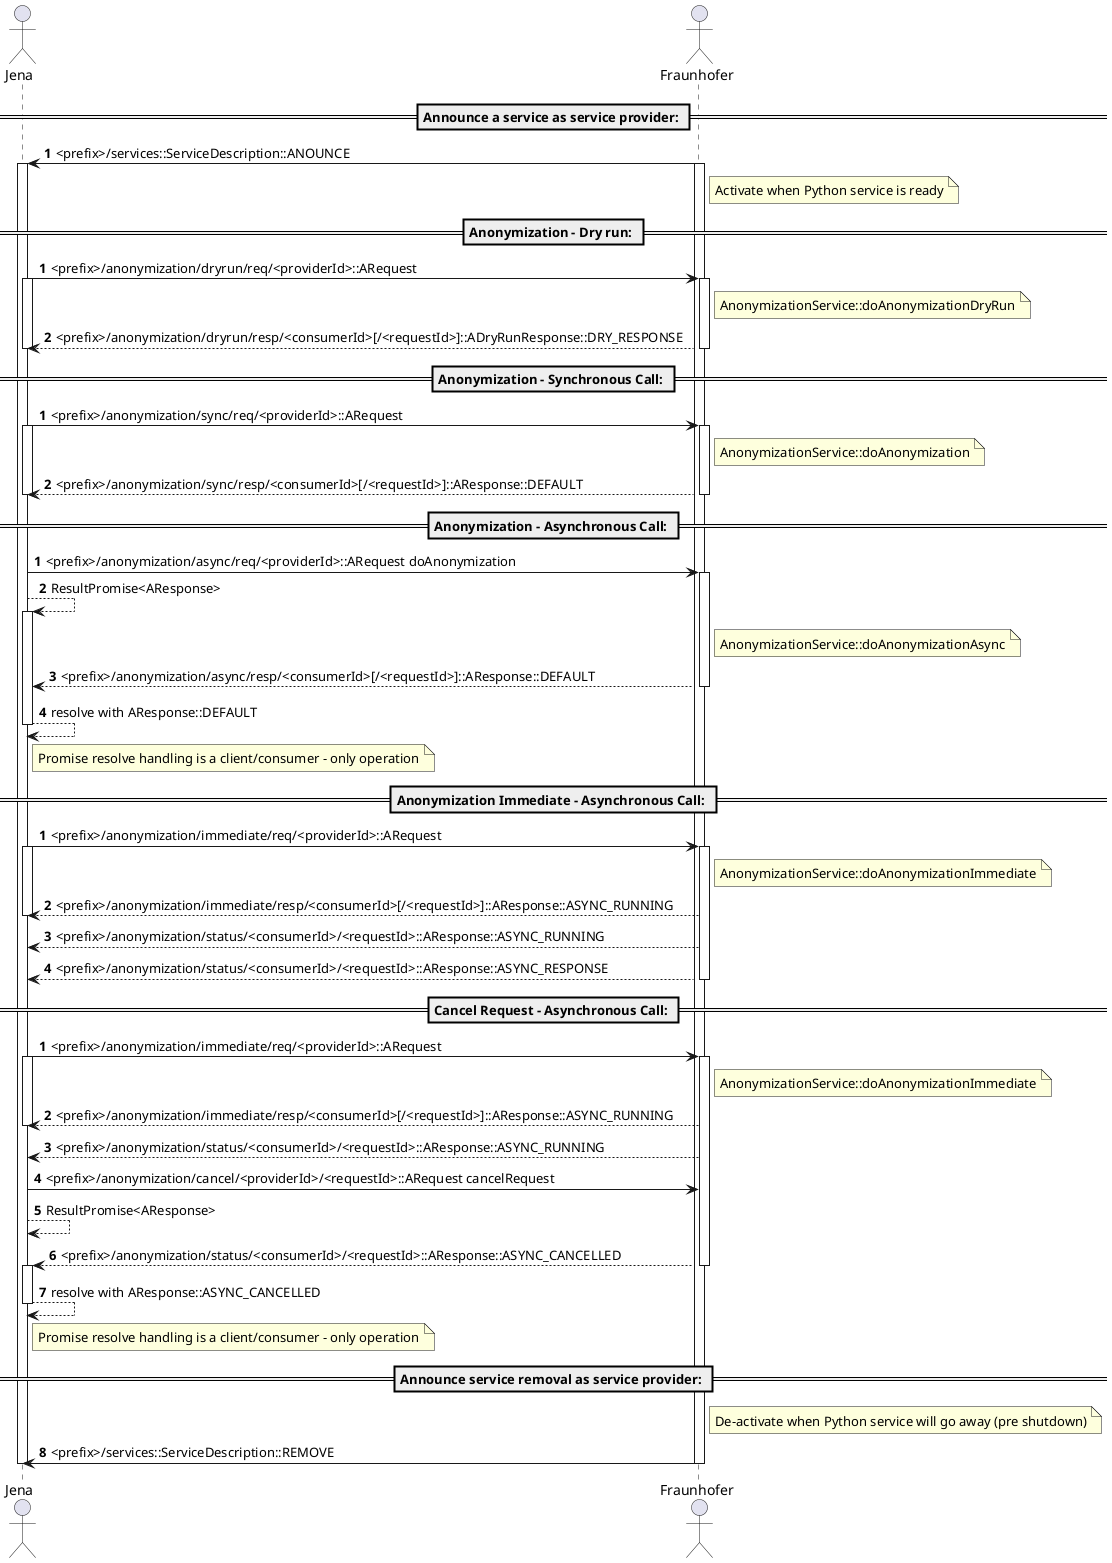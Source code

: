 @startuml
actor Jena as J
actor Fraunhofer as FH

== Announce a service as service provider: ==

autonumber
FH->J: <prefix>/services::ServiceDescription::ANOUNCE
note right of FH
Activate when Python service is ready
end note
activate J
activate FH

== Anonymization - Dry run: ==
autonumber 1
J->FH: <prefix>/anonymization/dryrun/req/<providerId>::ARequest
activate J
activate FH
note right of FH
AnonymizationService::doAnonymizationDryRun
end note
FH-->J: <prefix>/anonymization/dryrun/resp/<consumerId>[/<requestId>]::ADryRunResponse::DRY_RESPONSE
deactivate FH
deactivate J

== Anonymization - Synchronous Call: ==

autonumber 1
J->FH: <prefix>/anonymization/sync/req/<providerId>::ARequest
activate J
activate FH
note right of FH
AnonymizationService::doAnonymization
end note
FH-->J: <prefix>/anonymization/sync/resp/<consumerId>[/<requestId>]::AResponse::DEFAULT
deactivate FH
deactivate J

== Anonymization - Asynchronous Call: ==

autonumber 1
J->FH: <prefix>/anonymization/async/req/<providerId>::ARequest doAnonymization
activate FH
J-->J: ResultPromise<AResponse>
activate J
note right of FH
AnonymizationService::doAnonymizationAsync
end note 
FH-->J: <prefix>/anonymization/async/resp/<consumerId>[/<requestId>]::AResponse::DEFAULT
deactivate FH
J-->J: resolve with AResponse::DEFAULT
deactivate J
note right of J
Promise resolve handling is a client/consumer - only operation
end note

== Anonymization Immediate - Asynchronous Call: ==

autonumber 1
J->FH:  <prefix>/anonymization/immediate/req/<providerId>::ARequest
activate J
activate FH
note right of FH
AnonymizationService::doAnonymizationImmediate
end note 
FH-->J: <prefix>/anonymization/immediate/resp/<consumerId>[/<requestId>]::AResponse::ASYNC_RUNNING
deactivate J

FH-->J: <prefix>/anonymization/status/<consumerId>/<requestId>::AResponse::ASYNC_RUNNING

FH-->J: <prefix>/anonymization/status/<consumerId>/<requestId>::AResponse::ASYNC_RESPONSE
deactivate FH

== Cancel Request - Asynchronous Call: ==

autonumber 1
J->FH:  <prefix>/anonymization/immediate/req/<providerId>::ARequest
activate J
activate FH
note right of FH
AnonymizationService::doAnonymizationImmediate
end note 
FH-->J: <prefix>/anonymization/immediate/resp/<consumerId>[/<requestId>]::AResponse::ASYNC_RUNNING
deactivate J

FH-->J: <prefix>/anonymization/status/<consumerId>/<requestId>::AResponse::ASYNC_RUNNING

J->FH: <prefix>/anonymization/cancel/<providerId>/<requestId>::ARequest cancelRequest
J-->J: ResultPromise<AResponse>
FH-->J: <prefix>/anonymization/status/<consumerId>/<requestId>::AResponse::ASYNC_CANCELLED
deactivate FH
activate J
J-->J: resolve with AResponse::ASYNC_CANCELLED
deactivate J
note right of J
Promise resolve handling is a client/consumer - only operation
end note

== Announce service removal as service provider: ==

note right of FH
De-activate when Python service will go away (pre shutdown)
end note
FH->J: <prefix>/services::ServiceDescription::REMOVE
deactivate J
deactivate FH
@enduml